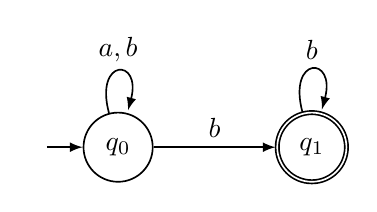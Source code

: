 \begin{tikzpicture}[->,>=latex,node distance=7em,semithick]

\node[initial,state,transform shape, initial text={}] (A) {$q_0$};
\node[state, accepting, transform shape] (B) [right of=A] {$q_1$};

\path
    (A) edge [loop above] node [above] {$a,b$} (A)
    (A) edge node [above] {$b$} (B)
    (B) edge [loop above] node [above] {$b$} (B)
;

\end{tikzpicture}
